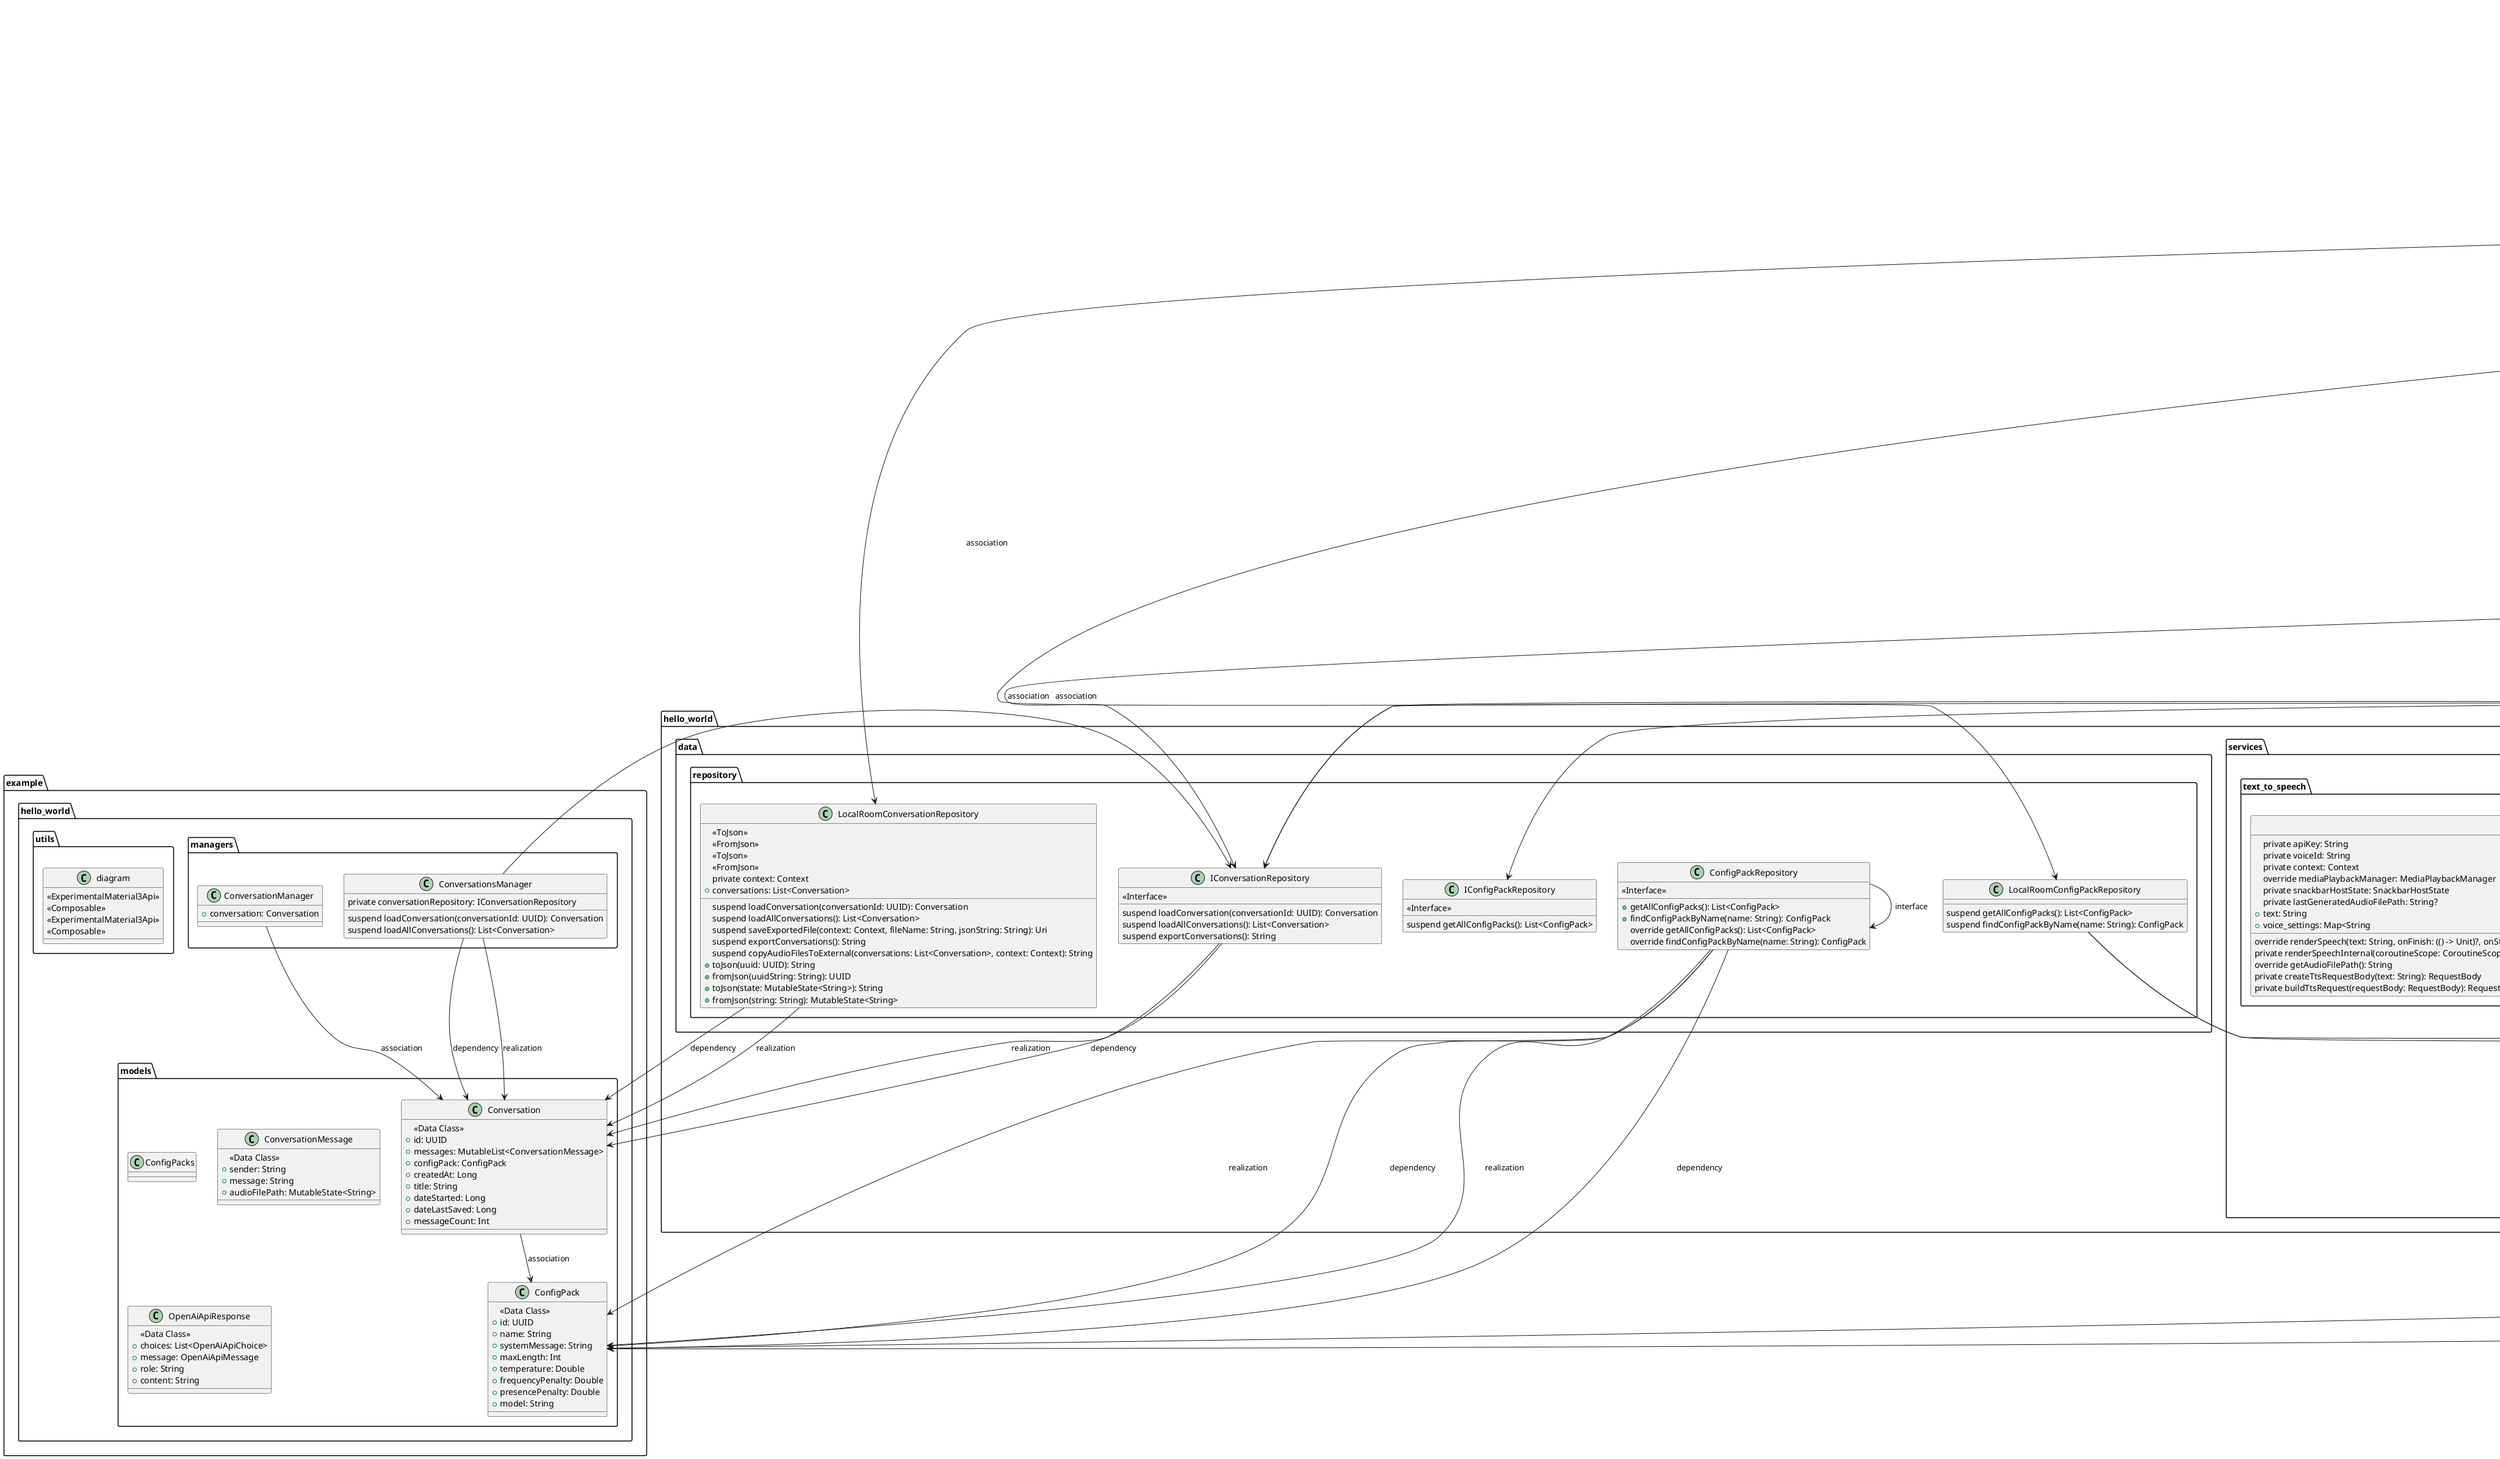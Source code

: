 @startuml
package com.example.hello_world {
    class MainActivity {
        <<ExperimentalMaterial3Api>>
        <<MainActivity>>
        <<MainActivity>>
        private textToSpeechService: TextToSpeechService?
        private voiceTriggerDetector: VoiceTriggerDetector?
        lateinit openAiApiService: OpenAiApiService
        lateinit configPackRepository: LocalRoomConfigPackRepository
        lateinit conversationRepository: LocalRoomConversationRepository
        lateinit configPacksViewModel: ConfigPacksViewModel
        lateinit textToSpeechServiceState: MutableState<TextToSpeechService>
        lateinit snackbarHostState: SnackbarHostState
        + sessionViewModel: SessionViewModel
    }
}
package local.configpack.dao {
    class LocalConfigPackDao {
        <<Interface>>
        <<Dao>>
        <<Insert>>
        <<Query>>
        <<Query>>
        suspend getAllConfigPacks(): List<LocalConfigPackEntity>
    }
}
package local.configpack.entities {
    class LocalConfigPackEntity {
        <<Data Class>>
        <<Entity>>
        <<PrimaryKey>>
        + id: String
        + name: String
        + systemMessage: String
        + maxLength: Int
        + temperature: Double
        + frequencyPenalty: Double
        + presencePenalty: Double
        + model: String
    }
}
package local.conversation.dao {
    class LocalConversationDao {
        <<Interface>>
        <<Dao>>
        <<Insert>>
        <<Insert>>
        <<Query>>
        <<Query>>
        <<Transaction>>
        <<Query>>
        <<Query>>
        <<Query>>
        suspend getConversation(conversationId: String): LocalConversationEntity
        suspend getMessages(conversationId: String): List<LocalConversationMessageEntity>
        suspend getAllConversations(): List<LocalConversationEntity>
    }
}
package local.conversation.database {
    class LocalConversationDatabase {
        <<Database>>
        <<Volatile>>
        private INSTANCE: LocalConversationDatabase?
        abstract conversationDao(): LocalConversationDao
        abstract configPackDao(): LocalConfigPackDao
        + getInstance(context: Context): LocalConversationDatabase
        private INSTANCE: LocalConversationDatabase?
        + context: Context(: LocalConversationDatabase): Unit
    }
}
package local.conversation.entities {
    class LocalConversationEntity {
        <<Data Class>>
        <<Entity>>
        <<PrimaryKey>>
        + id: String
        + profileJson: String
        + createdAt: Long
        + title: String?
        + dateStarted: Long
        + dateLastSaved: Long
        + messageCount: Int
    }
}
package local.conversation.entities {
    class LocalConversationMessageEntity {
        <<Data Class>>
        <<Entity>>
        <<PrimaryKey>>
        + id: Int
        + conversationId: String
        + sender: String
        + message: String
        + audioFilePath: String
    }
}
package hello_world.data.repository {
    class ConfigPackRepository {
        <<Interface>>
        + getAllConfigPacks(): List<ConfigPack>
        + findConfigPackByName(name: String): ConfigPack
        override getAllConfigPacks(): List<ConfigPack>
        override findConfigPackByName(name: String): ConfigPack
    }
}
package hello_world.data.repository {
    class IConfigPackRepository {
        <<Interface>>
        suspend getAllConfigPacks(): List<ConfigPack>
    }
}
package hello_world.data.repository {
    class IConversationRepository {
        <<Interface>>
        suspend loadConversation(conversationId: UUID): Conversation
        suspend loadAllConversations(): List<Conversation>
        suspend exportConversations(): String
    }
}
package hello_world.data.repository {
    class LocalRoomConfigPackRepository {
        suspend getAllConfigPacks(): List<ConfigPack>
        suspend findConfigPackByName(name: String): ConfigPack
    }
}
package hello_world.data.repository {
    class LocalRoomConversationRepository {
        <<ToJson>>
        <<FromJson>>
        <<ToJson>>
        <<FromJson>>
        private context: Context
        + conversations: List<Conversation>
        suspend loadConversation(conversationId: UUID): Conversation
        suspend loadAllConversations(): List<Conversation>
        suspend saveExportedFile(context: Context, fileName: String, jsonString: String): Uri
        suspend exportConversations(): String
        suspend copyAudioFilesToExternal(conversations: List<Conversation>, context: Context): String
        + toJson(uuid: UUID): String
        + fromJson(uuidString: String): UUID
        + toJson(state: MutableState<String>): String
        + fromJson(string: String): MutableState<String>
    }
}
package example.hello_world.managers {
    class ConversationManager {
        + conversation: Conversation
    }
}
package example.hello_world.managers {
    class ConversationsManager {
        private conversationRepository: IConversationRepository
        suspend loadConversation(conversationId: UUID): Conversation
        suspend loadAllConversations(): List<Conversation>
    }
}
package example.hello_world.models {
    class ConfigPack {
        <<Data Class>>
        + id: UUID
        + name: String
        + systemMessage: String
        + maxLength: Int
        + temperature: Double
        + frequencyPenalty: Double
        + presencePenalty: Double
        + model: String
    }
}
package example.hello_world.models {
    class ConfigPacks {
    }
}
package example.hello_world.models {
    class Conversation {
        <<Data Class>>
        + id: UUID
        + messages: MutableList<ConversationMessage>
        + configPack: ConfigPack
        + createdAt: Long
        + title: String
        + dateStarted: Long
        + dateLastSaved: Long
        + messageCount: Int
    }
}
package example.hello_world.models {
    class ConversationMessage {
        <<Data Class>>
        + sender: String
        + message: String
        + audioFilePath: MutableState<String>
    }
}
package example.hello_world.models {
    class OpenAiApiResponse {
        <<Data Class>>
        + choices: List<OpenAiApiChoice>
        + message: OpenAiApiMessage
        + role: String
        + content: String
    }
}
package hello_world.services.AI_Predictive {
    class OpenAiMessage {
        <<Data Class>>
        + role: String
        + content: String
        + messages: List<OpenAiMessage>
        + temperature: Double
        + max_tokens: Int
        + top_p: Int
        + frequency_penalty: Double
        + presence_penalty: Double
        + model: String
        + stream: Boolean
        private apiKey: String
        private configPacksViewModel: ConfigPacksViewModel
        private timeoutInSeconds: Long
        suspend sendMessage(conversationHistory: List<ConversationMessage>): String
    }
}
package hello_world.services.media_playback {
    class AndroidMediaPlaybackManager {
        + mediaPlayer: MediaPlayer?
        private mediaController: MediaController?
        private currentFilePath: String?
        private playbackPosition: Int
        override isPlaying(): Boolean
        override getDuration(): Int
        override getCurrentPosition(): Int
        override getBufferPercentage(): Int
        override isPlaying(): Boolean
        override canPause(): Boolean
        override getAudioSessionId(): Int
        override canSeekBackward(): Boolean
        override canSeekForward(): Boolean
    }
}
package hello_world.services.media_playback {
    class MediaPlaybackManager {
        <<Interface>>
        + isPlaying(): Boolean
    }
}
package hello_world.services.speech_to_text {
    class VoiceTriggerDetector {
        private context: Context
        private triggerWord: String
        private mainHandler: Handler
        private latestPartialResult: MutableState<String?>
        private speechRecognizer: SpeechRecognizer
        private keepListening: Boolean
    }
}
package hello_world.services.text_to_speech {
    class AndroidTextToSpeechService {
        private context: Context
        override mediaPlaybackManager: MediaPlaybackManager
        private lastGeneratedAudioFilePath: String?
        private textToSpeech: TextToSpeech
        override renderSpeech(text: String, onFinish: (() -> Unit)?, onStart: (() -> Unit)?, audioFilePathState: MutableState<String>): String
        override getAudioFilePath(): String
    }
}
package hello_world.services.text_to_speech {
    class ElevenLabsTextToSpeechService {
        private apiKey: String
        private voiceId: String
        private context: Context
        override mediaPlaybackManager: MediaPlaybackManager
        private snackbarHostState: SnackbarHostState
        private lastGeneratedAudioFilePath: String?
        + text: String
        + voice_settings: Map<String
        override renderSpeech(text: String, onFinish: (() -> Unit)?, onStart: (() -> Unit)?, audioFilePathState: MutableState<String>): String
        private renderSpeechInternal(coroutineScope: CoroutineScope, text: String, onFinish: (() -> Unit)?, onStart: (() -> Unit)?, audioFilePathState: MutableState<String>): String
        override getAudioFilePath(): String
        private createTtsRequestBody(text: String): RequestBody
        private buildTtsRequest(requestBody: RequestBody): Request
    }
}
package hello_world.services.text_to_speech {
    class TextToSpeechService {
        <<Interface>>
        + mediaPlaybackManager: MediaPlaybackManager
        + renderSpeech(text: String, onFinish: (() -> Unit)?, onStart: (() -> Unit)?, audioFilePathState: MutableState<String>): String
        + getAudioFilePath(): String
    }
}
package ui.ConfigPacks.viewmodel {
    class ConfigPacksViewModel {
        private configPackRepository: IConfigPackRepository
        private context: Context
    }
}
package ui.home.viewmodel {
    class HomeViewModel {
    }
}
package ui.saved_conversations.viewmodel {
    class SavedConversationsViewModel {
        private conversationRepository: IConversationRepository
        private context: Context
        + savedConversations: StateFlow<List<Conversation>>
        suspend createNewConversation(): UUID
        suspend loadSavedConversations(): List<Conversation>
        suspend exportConversations(): String
    }
}
package ui.session.viewmodel {
    class SessionViewModel {
        + conversationId: UUID?
        + context: Context
        + configPacksViewModel: ConfigPacksViewModel
        + openAiApiService: OpenAiApiService
        + conversationRepository: IConversationRepository
        + textToSpeechServiceState: MutableState<TextToSpeechService>?
        private snackbarHostState: SnackbarHostState
        + mediaPlaybackManager: MediaPlaybackManager
        + isAppSpeaking: Boolean
        + isListening: Boolean
        private conversationId: UUID?
        private context: Context
        private configPacksViewModel: ConfigPacksViewModel
        private openAiApiService: OpenAiApiService
        private conversationRepository: IConversationRepository
        private textToSpeechServiceState: MutableState<TextToSpeechService>
        private snackbarHostState: SnackbarHostState
    }
}
package example.hello_world.utils {
    class diagram {
        <<ExperimentalMaterial3Api>>
        <<Composable>>
        <<ExperimentalMaterial3Api>>
        <<Composable>>
    }
}
MainActivity --> AppCompatActivity : inheritance
MainActivity --> AppCompatActivity : interface
MainActivity --> LocalRoomConfigPackRepository : association
MainActivity --> LocalRoomConversationRepository : association
MainActivity --> ConfigPacksViewModel : association
MainActivity --> SessionViewModel : association
LocalConversationDao --> LocalConversationEntity : dependency
LocalConversationDao --> LocalConversationEntity : realization
LocalConversationDatabase --> RoomDatabase : inheritance
LocalConversationDatabase --> RoomDatabase : interface
LocalConversationDatabase --> LocalConversationDao : dependency
LocalConversationDatabase --> LocalConversationDao : realization
LocalConversationDatabase --> LocalConfigPackDao : dependency
LocalConversationDatabase --> LocalConfigPackDao : realization
LocalConversationDatabase --> LocalConversationDatabase : dependency
LocalConversationDatabase --> LocalConversationDatabase : realization
ConfigPackRepository --> ConfigPackRepository : interface
ConfigPackRepository --> ConfigPack : dependency
ConfigPackRepository --> ConfigPack : realization
ConfigPackRepository --> ConfigPack : dependency
ConfigPackRepository --> ConfigPack : realization
IConversationRepository --> Conversation : dependency
IConversationRepository --> Conversation : realization
LocalRoomConfigPackRepository --> ConfigPack : dependency
LocalRoomConfigPackRepository --> ConfigPack : realization
LocalRoomConversationRepository --> Conversation : dependency
LocalRoomConversationRepository --> Conversation : realization
ConversationManager --> Conversation : association
ConversationsManager --> IConversationRepository : association
ConversationsManager --> Conversation : dependency
ConversationsManager --> Conversation : realization
Conversation --> ConfigPack : association
OpenAiMessage --> ConfigPacksViewModel : association
AndroidMediaPlaybackManager --> MediaPlaybackManager : inheritance
AndroidMediaPlaybackManager --> MediaPlaybackManager : interface
AndroidTextToSpeechService --> MediaPlaybackManager : association
ElevenLabsTextToSpeechService --> MediaPlaybackManager : association
TextToSpeechService --> MediaPlaybackManager : association
ConfigPacksViewModel --> IConfigPackRepository : association
HomeViewModel --> ViewModel : inheritance
HomeViewModel --> ViewModel : interface
SavedConversationsViewModel --> IConversationRepository : association
SessionViewModel --> ConfigPacksViewModel : association
SessionViewModel --> IConversationRepository : association
SessionViewModel --> MediaPlaybackManager : association
SessionViewModel --> ConfigPacksViewModel : association
SessionViewModel --> IConversationRepository : association
@enduml

